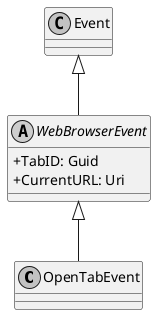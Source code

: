 @startuml
skinparam monochrome true
skinparam classAttributeIconSize 0

class OpenTabEvent {
}
abstract class WebBrowserEvent {
    + TabID: Guid
    + CurrentURL: Uri
}
WebBrowserEvent <|-- OpenTabEvent
Event <|-- WebBrowserEvent
@enduml
